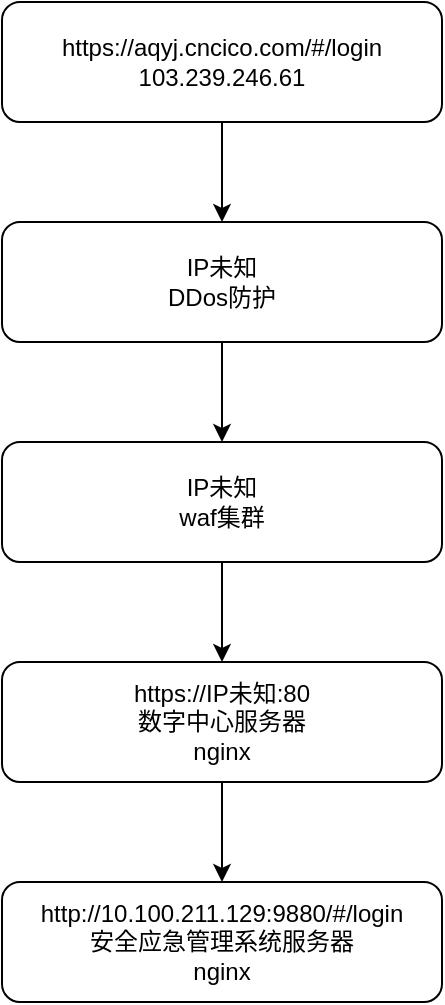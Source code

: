 <mxfile version="20.8.23" type="github">
  <diagram name="第 1 页" id="KEm2VOxG4iv8sWNIr2GJ">
    <mxGraphModel dx="1120" dy="762" grid="1" gridSize="10" guides="1" tooltips="1" connect="1" arrows="1" fold="1" page="1" pageScale="1" pageWidth="827" pageHeight="1169" math="0" shadow="0">
      <root>
        <mxCell id="0" />
        <mxCell id="1" parent="0" />
        <mxCell id="EpmfYzxE3zBYT083WcZS-1" style="edgeStyle=orthogonalEdgeStyle;rounded=0;orthogonalLoop=1;jettySize=auto;html=1;entryX=0.5;entryY=0;entryDx=0;entryDy=0;" edge="1" parent="1" source="EpmfYzxE3zBYT083WcZS-2" target="EpmfYzxE3zBYT083WcZS-9">
          <mxGeometry relative="1" as="geometry" />
        </mxCell>
        <mxCell id="EpmfYzxE3zBYT083WcZS-2" value="https://aqyj.cncico.com/#/login&lt;br&gt;103.239.246.61" style="rounded=1;whiteSpace=wrap;html=1;" vertex="1" parent="1">
          <mxGeometry x="290" y="120" width="220" height="60" as="geometry" />
        </mxCell>
        <mxCell id="EpmfYzxE3zBYT083WcZS-3" style="edgeStyle=orthogonalEdgeStyle;rounded=0;orthogonalLoop=1;jettySize=auto;html=1;" edge="1" parent="1" source="EpmfYzxE3zBYT083WcZS-4" target="EpmfYzxE3zBYT083WcZS-6">
          <mxGeometry relative="1" as="geometry" />
        </mxCell>
        <mxCell id="EpmfYzxE3zBYT083WcZS-4" value="IP未知&lt;br&gt;waf集群" style="rounded=1;whiteSpace=wrap;html=1;" vertex="1" parent="1">
          <mxGeometry x="290" y="340" width="220" height="60" as="geometry" />
        </mxCell>
        <mxCell id="EpmfYzxE3zBYT083WcZS-5" style="edgeStyle=orthogonalEdgeStyle;rounded=0;orthogonalLoop=1;jettySize=auto;html=1;" edge="1" parent="1" source="EpmfYzxE3zBYT083WcZS-6" target="EpmfYzxE3zBYT083WcZS-7">
          <mxGeometry relative="1" as="geometry" />
        </mxCell>
        <mxCell id="EpmfYzxE3zBYT083WcZS-6" value="https://IP未知:80&lt;br&gt;数字中心服务器&lt;br&gt;nginx" style="rounded=1;whiteSpace=wrap;html=1;" vertex="1" parent="1">
          <mxGeometry x="290" y="450" width="220" height="60" as="geometry" />
        </mxCell>
        <mxCell id="EpmfYzxE3zBYT083WcZS-7" value="http://10.100.211.129:9880/#/login&lt;br&gt;安全应急管理系统服务器&lt;br&gt;nginx" style="rounded=1;whiteSpace=wrap;html=1;" vertex="1" parent="1">
          <mxGeometry x="290" y="560" width="220" height="60" as="geometry" />
        </mxCell>
        <mxCell id="EpmfYzxE3zBYT083WcZS-8" style="edgeStyle=orthogonalEdgeStyle;rounded=0;orthogonalLoop=1;jettySize=auto;html=1;" edge="1" parent="1" source="EpmfYzxE3zBYT083WcZS-9" target="EpmfYzxE3zBYT083WcZS-4">
          <mxGeometry relative="1" as="geometry" />
        </mxCell>
        <mxCell id="EpmfYzxE3zBYT083WcZS-9" value="IP未知&lt;br&gt;DDos防护" style="rounded=1;whiteSpace=wrap;html=1;" vertex="1" parent="1">
          <mxGeometry x="290" y="230" width="220" height="60" as="geometry" />
        </mxCell>
      </root>
    </mxGraphModel>
  </diagram>
</mxfile>
